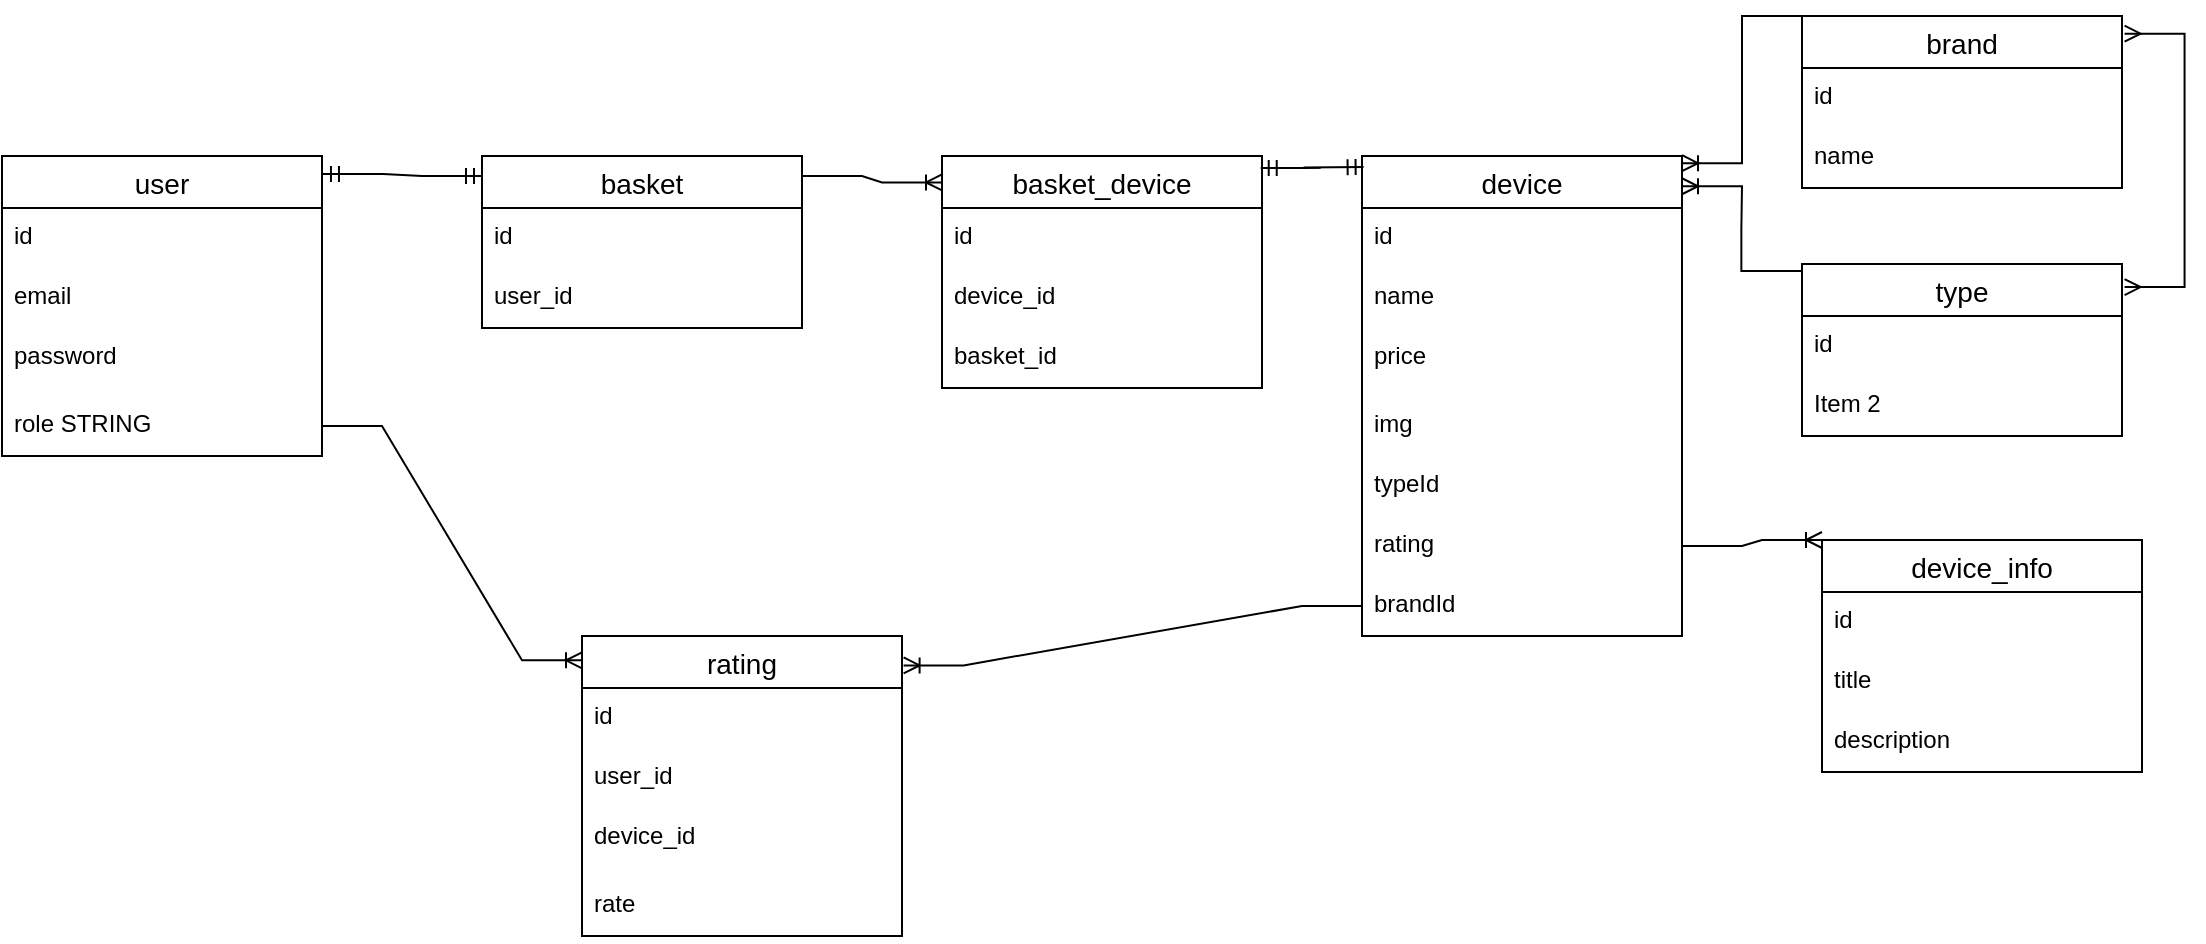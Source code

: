 <mxfile version="20.8.20" type="device"><diagram name="Page-1" id="eZ1cLAnKt54xU50CmGtb"><mxGraphModel dx="1195" dy="637" grid="1" gridSize="10" guides="1" tooltips="1" connect="1" arrows="1" fold="1" page="1" pageScale="1" pageWidth="850" pageHeight="1100" math="0" shadow="0"><root><mxCell id="0"/><mxCell id="1" parent="0"/><mxCell id="3CNMQdNNEGBCLPCet5sQ-1" value="user" style="swimlane;fontStyle=0;childLayout=stackLayout;horizontal=1;startSize=26;horizontalStack=0;resizeParent=1;resizeParentMax=0;resizeLast=0;collapsible=1;marginBottom=0;align=center;fontSize=14;" vertex="1" parent="1"><mxGeometry x="20" y="300" width="160" height="150" as="geometry"/></mxCell><mxCell id="3CNMQdNNEGBCLPCet5sQ-2" value="id" style="text;strokeColor=none;fillColor=none;spacingLeft=4;spacingRight=4;overflow=hidden;rotatable=0;points=[[0,0.5],[1,0.5]];portConstraint=eastwest;fontSize=12;" vertex="1" parent="3CNMQdNNEGBCLPCet5sQ-1"><mxGeometry y="26" width="160" height="30" as="geometry"/></mxCell><mxCell id="3CNMQdNNEGBCLPCet5sQ-3" value="email" style="text;strokeColor=none;fillColor=none;spacingLeft=4;spacingRight=4;overflow=hidden;rotatable=0;points=[[0,0.5],[1,0.5]];portConstraint=eastwest;fontSize=12;" vertex="1" parent="3CNMQdNNEGBCLPCet5sQ-1"><mxGeometry y="56" width="160" height="30" as="geometry"/></mxCell><mxCell id="3CNMQdNNEGBCLPCet5sQ-4" value="password" style="text;strokeColor=none;fillColor=none;spacingLeft=4;spacingRight=4;overflow=hidden;rotatable=0;points=[[0,0.5],[1,0.5]];portConstraint=eastwest;fontSize=12;" vertex="1" parent="3CNMQdNNEGBCLPCet5sQ-1"><mxGeometry y="86" width="160" height="34" as="geometry"/></mxCell><mxCell id="3CNMQdNNEGBCLPCet5sQ-5" value="role STRING" style="text;strokeColor=none;fillColor=none;spacingLeft=4;spacingRight=4;overflow=hidden;rotatable=0;points=[[0,0.5],[1,0.5]];portConstraint=eastwest;fontSize=12;" vertex="1" parent="3CNMQdNNEGBCLPCet5sQ-1"><mxGeometry y="120" width="160" height="30" as="geometry"/></mxCell><mxCell id="3CNMQdNNEGBCLPCet5sQ-6" value="basket" style="swimlane;fontStyle=0;childLayout=stackLayout;horizontal=1;startSize=26;horizontalStack=0;resizeParent=1;resizeParentMax=0;resizeLast=0;collapsible=1;marginBottom=0;align=center;fontSize=14;" vertex="1" parent="1"><mxGeometry x="260" y="300" width="160" height="86" as="geometry"/></mxCell><mxCell id="3CNMQdNNEGBCLPCet5sQ-7" value="id" style="text;strokeColor=none;fillColor=none;spacingLeft=4;spacingRight=4;overflow=hidden;rotatable=0;points=[[0,0.5],[1,0.5]];portConstraint=eastwest;fontSize=12;" vertex="1" parent="3CNMQdNNEGBCLPCet5sQ-6"><mxGeometry y="26" width="160" height="30" as="geometry"/></mxCell><mxCell id="3CNMQdNNEGBCLPCet5sQ-8" value="user_id" style="text;strokeColor=none;fillColor=none;spacingLeft=4;spacingRight=4;overflow=hidden;rotatable=0;points=[[0,0.5],[1,0.5]];portConstraint=eastwest;fontSize=12;" vertex="1" parent="3CNMQdNNEGBCLPCet5sQ-6"><mxGeometry y="56" width="160" height="30" as="geometry"/></mxCell><mxCell id="3CNMQdNNEGBCLPCet5sQ-10" value="" style="edgeStyle=entityRelationEdgeStyle;fontSize=12;html=1;endArrow=ERmandOne;startArrow=ERmandOne;rounded=0;entryX=0;entryY=0.116;entryDx=0;entryDy=0;entryPerimeter=0;exitX=1.003;exitY=0.06;exitDx=0;exitDy=0;exitPerimeter=0;" edge="1" parent="1" source="3CNMQdNNEGBCLPCet5sQ-1" target="3CNMQdNNEGBCLPCet5sQ-6"><mxGeometry width="100" height="100" relative="1" as="geometry"><mxPoint x="580" y="470" as="sourcePoint"/><mxPoint x="680" y="370" as="targetPoint"/></mxGeometry></mxCell><mxCell id="3CNMQdNNEGBCLPCet5sQ-11" value="device" style="swimlane;fontStyle=0;childLayout=stackLayout;horizontal=1;startSize=26;horizontalStack=0;resizeParent=1;resizeParentMax=0;resizeLast=0;collapsible=1;marginBottom=0;align=center;fontSize=14;" vertex="1" parent="1"><mxGeometry x="700" y="300" width="160" height="240" as="geometry"/></mxCell><mxCell id="3CNMQdNNEGBCLPCet5sQ-12" value="id" style="text;strokeColor=none;fillColor=none;spacingLeft=4;spacingRight=4;overflow=hidden;rotatable=0;points=[[0,0.5],[1,0.5]];portConstraint=eastwest;fontSize=12;" vertex="1" parent="3CNMQdNNEGBCLPCet5sQ-11"><mxGeometry y="26" width="160" height="30" as="geometry"/></mxCell><mxCell id="3CNMQdNNEGBCLPCet5sQ-13" value="name" style="text;strokeColor=none;fillColor=none;spacingLeft=4;spacingRight=4;overflow=hidden;rotatable=0;points=[[0,0.5],[1,0.5]];portConstraint=eastwest;fontSize=12;" vertex="1" parent="3CNMQdNNEGBCLPCet5sQ-11"><mxGeometry y="56" width="160" height="30" as="geometry"/></mxCell><mxCell id="3CNMQdNNEGBCLPCet5sQ-14" value="price" style="text;strokeColor=none;fillColor=none;spacingLeft=4;spacingRight=4;overflow=hidden;rotatable=0;points=[[0,0.5],[1,0.5]];portConstraint=eastwest;fontSize=12;" vertex="1" parent="3CNMQdNNEGBCLPCet5sQ-11"><mxGeometry y="86" width="160" height="34" as="geometry"/></mxCell><mxCell id="3CNMQdNNEGBCLPCet5sQ-16" value="img" style="text;strokeColor=none;fillColor=none;spacingLeft=4;spacingRight=4;overflow=hidden;rotatable=0;points=[[0,0.5],[1,0.5]];portConstraint=eastwest;fontSize=12;" vertex="1" parent="3CNMQdNNEGBCLPCet5sQ-11"><mxGeometry y="120" width="160" height="30" as="geometry"/></mxCell><mxCell id="3CNMQdNNEGBCLPCet5sQ-17" value="typeId" style="text;strokeColor=none;fillColor=none;spacingLeft=4;spacingRight=4;overflow=hidden;rotatable=0;points=[[0,0.5],[1,0.5]];portConstraint=eastwest;fontSize=12;" vertex="1" parent="3CNMQdNNEGBCLPCet5sQ-11"><mxGeometry y="150" width="160" height="30" as="geometry"/></mxCell><mxCell id="3CNMQdNNEGBCLPCet5sQ-15" value="rating" style="text;strokeColor=none;fillColor=none;spacingLeft=4;spacingRight=4;overflow=hidden;rotatable=0;points=[[0,0.5],[1,0.5]];portConstraint=eastwest;fontSize=12;" vertex="1" parent="3CNMQdNNEGBCLPCet5sQ-11"><mxGeometry y="180" width="160" height="30" as="geometry"/></mxCell><mxCell id="3CNMQdNNEGBCLPCet5sQ-18" value="brandId" style="text;strokeColor=none;fillColor=none;spacingLeft=4;spacingRight=4;overflow=hidden;rotatable=0;points=[[0,0.5],[1,0.5]];portConstraint=eastwest;fontSize=12;" vertex="1" parent="3CNMQdNNEGBCLPCet5sQ-11"><mxGeometry y="210" width="160" height="30" as="geometry"/></mxCell><mxCell id="3CNMQdNNEGBCLPCet5sQ-20" value="type" style="swimlane;fontStyle=0;childLayout=stackLayout;horizontal=1;startSize=26;horizontalStack=0;resizeParent=1;resizeParentMax=0;resizeLast=0;collapsible=1;marginBottom=0;align=center;fontSize=14;" vertex="1" parent="1"><mxGeometry x="920" y="354" width="160" height="86" as="geometry"/></mxCell><mxCell id="3CNMQdNNEGBCLPCet5sQ-21" value="id" style="text;strokeColor=none;fillColor=none;spacingLeft=4;spacingRight=4;overflow=hidden;rotatable=0;points=[[0,0.5],[1,0.5]];portConstraint=eastwest;fontSize=12;" vertex="1" parent="3CNMQdNNEGBCLPCet5sQ-20"><mxGeometry y="26" width="160" height="30" as="geometry"/></mxCell><mxCell id="3CNMQdNNEGBCLPCet5sQ-22" value="Item 2" style="text;strokeColor=none;fillColor=none;spacingLeft=4;spacingRight=4;overflow=hidden;rotatable=0;points=[[0,0.5],[1,0.5]];portConstraint=eastwest;fontSize=12;" vertex="1" parent="3CNMQdNNEGBCLPCet5sQ-20"><mxGeometry y="56" width="160" height="30" as="geometry"/></mxCell><mxCell id="3CNMQdNNEGBCLPCet5sQ-50" value="brand" style="swimlane;fontStyle=0;childLayout=stackLayout;horizontal=1;startSize=26;horizontalStack=0;resizeParent=1;resizeParentMax=0;resizeLast=0;collapsible=1;marginBottom=0;align=center;fontSize=14;" vertex="1" parent="1"><mxGeometry x="920" y="230" width="160" height="86" as="geometry"/></mxCell><mxCell id="3CNMQdNNEGBCLPCet5sQ-51" value="id" style="text;strokeColor=none;fillColor=none;spacingLeft=4;spacingRight=4;overflow=hidden;rotatable=0;points=[[0,0.5],[1,0.5]];portConstraint=eastwest;fontSize=12;" vertex="1" parent="3CNMQdNNEGBCLPCet5sQ-50"><mxGeometry y="26" width="160" height="30" as="geometry"/></mxCell><mxCell id="3CNMQdNNEGBCLPCet5sQ-52" value="name" style="text;strokeColor=none;fillColor=none;spacingLeft=4;spacingRight=4;overflow=hidden;rotatable=0;points=[[0,0.5],[1,0.5]];portConstraint=eastwest;fontSize=12;" vertex="1" parent="3CNMQdNNEGBCLPCet5sQ-50"><mxGeometry y="56" width="160" height="30" as="geometry"/></mxCell><mxCell id="3CNMQdNNEGBCLPCet5sQ-55" value="" style="edgeStyle=entityRelationEdgeStyle;fontSize=12;html=1;endArrow=ERoneToMany;rounded=0;exitX=-0.002;exitY=0.04;exitDx=0;exitDy=0;exitPerimeter=0;entryX=1;entryY=0.063;entryDx=0;entryDy=0;entryPerimeter=0;" edge="1" parent="1" source="3CNMQdNNEGBCLPCet5sQ-20" target="3CNMQdNNEGBCLPCet5sQ-11"><mxGeometry width="100" height="100" relative="1" as="geometry"><mxPoint x="190" y="160" as="sourcePoint"/><mxPoint x="220" y="230" as="targetPoint"/></mxGeometry></mxCell><mxCell id="3CNMQdNNEGBCLPCet5sQ-56" value="" style="edgeStyle=entityRelationEdgeStyle;fontSize=12;html=1;endArrow=ERoneToMany;rounded=0;exitX=0;exitY=0;exitDx=0;exitDy=0;entryX=1;entryY=0.015;entryDx=0;entryDy=0;entryPerimeter=0;" edge="1" parent="1" source="3CNMQdNNEGBCLPCet5sQ-50" target="3CNMQdNNEGBCLPCet5sQ-11"><mxGeometry width="100" height="100" relative="1" as="geometry"><mxPoint x="190" y="160" as="sourcePoint"/><mxPoint x="290" y="60" as="targetPoint"/></mxGeometry></mxCell><mxCell id="3CNMQdNNEGBCLPCet5sQ-58" value="device_info" style="swimlane;fontStyle=0;childLayout=stackLayout;horizontal=1;startSize=26;horizontalStack=0;resizeParent=1;resizeParentMax=0;resizeLast=0;collapsible=1;marginBottom=0;align=center;fontSize=14;" vertex="1" parent="1"><mxGeometry x="930" y="492" width="160" height="116" as="geometry"/></mxCell><mxCell id="3CNMQdNNEGBCLPCet5sQ-59" value="id" style="text;strokeColor=none;fillColor=none;spacingLeft=4;spacingRight=4;overflow=hidden;rotatable=0;points=[[0,0.5],[1,0.5]];portConstraint=eastwest;fontSize=12;" vertex="1" parent="3CNMQdNNEGBCLPCet5sQ-58"><mxGeometry y="26" width="160" height="30" as="geometry"/></mxCell><mxCell id="3CNMQdNNEGBCLPCet5sQ-60" value="title" style="text;strokeColor=none;fillColor=none;spacingLeft=4;spacingRight=4;overflow=hidden;rotatable=0;points=[[0,0.5],[1,0.5]];portConstraint=eastwest;fontSize=12;" vertex="1" parent="3CNMQdNNEGBCLPCet5sQ-58"><mxGeometry y="56" width="160" height="30" as="geometry"/></mxCell><mxCell id="3CNMQdNNEGBCLPCet5sQ-61" value="description" style="text;strokeColor=none;fillColor=none;spacingLeft=4;spacingRight=4;overflow=hidden;rotatable=0;points=[[0,0.5],[1,0.5]];portConstraint=eastwest;fontSize=12;" vertex="1" parent="3CNMQdNNEGBCLPCet5sQ-58"><mxGeometry y="86" width="160" height="30" as="geometry"/></mxCell><mxCell id="3CNMQdNNEGBCLPCet5sQ-62" value="" style="edgeStyle=entityRelationEdgeStyle;fontSize=12;html=1;endArrow=ERoneToMany;rounded=0;exitX=1;exitY=0.5;exitDx=0;exitDy=0;entryX=0;entryY=0;entryDx=0;entryDy=0;" edge="1" parent="1" source="3CNMQdNNEGBCLPCet5sQ-15" target="3CNMQdNNEGBCLPCet5sQ-58"><mxGeometry width="100" height="100" relative="1" as="geometry"><mxPoint x="240" y="250" as="sourcePoint"/><mxPoint x="340" y="150" as="targetPoint"/></mxGeometry></mxCell><mxCell id="3CNMQdNNEGBCLPCet5sQ-63" value="basket_device" style="swimlane;fontStyle=0;childLayout=stackLayout;horizontal=1;startSize=26;horizontalStack=0;resizeParent=1;resizeParentMax=0;resizeLast=0;collapsible=1;marginBottom=0;align=center;fontSize=14;" vertex="1" parent="1"><mxGeometry x="490" y="300" width="160" height="116" as="geometry"/></mxCell><mxCell id="3CNMQdNNEGBCLPCet5sQ-64" value="id" style="text;strokeColor=none;fillColor=none;spacingLeft=4;spacingRight=4;overflow=hidden;rotatable=0;points=[[0,0.5],[1,0.5]];portConstraint=eastwest;fontSize=12;" vertex="1" parent="3CNMQdNNEGBCLPCet5sQ-63"><mxGeometry y="26" width="160" height="30" as="geometry"/></mxCell><mxCell id="3CNMQdNNEGBCLPCet5sQ-65" value="device_id" style="text;strokeColor=none;fillColor=none;spacingLeft=4;spacingRight=4;overflow=hidden;rotatable=0;points=[[0,0.5],[1,0.5]];portConstraint=eastwest;fontSize=12;" vertex="1" parent="3CNMQdNNEGBCLPCet5sQ-63"><mxGeometry y="56" width="160" height="30" as="geometry"/></mxCell><mxCell id="3CNMQdNNEGBCLPCet5sQ-66" value="basket_id" style="text;strokeColor=none;fillColor=none;spacingLeft=4;spacingRight=4;overflow=hidden;rotatable=0;points=[[0,0.5],[1,0.5]];portConstraint=eastwest;fontSize=12;" vertex="1" parent="3CNMQdNNEGBCLPCet5sQ-63"><mxGeometry y="86" width="160" height="30" as="geometry"/></mxCell><mxCell id="3CNMQdNNEGBCLPCet5sQ-67" value="" style="edgeStyle=entityRelationEdgeStyle;fontSize=12;html=1;endArrow=ERoneToMany;rounded=0;exitX=1;exitY=0.116;exitDx=0;exitDy=0;exitPerimeter=0;entryX=0;entryY=0.114;entryDx=0;entryDy=0;entryPerimeter=0;" edge="1" parent="1" source="3CNMQdNNEGBCLPCet5sQ-6" target="3CNMQdNNEGBCLPCet5sQ-63"><mxGeometry width="100" height="100" relative="1" as="geometry"><mxPoint x="420" y="510" as="sourcePoint"/><mxPoint x="520" y="410" as="targetPoint"/></mxGeometry></mxCell><mxCell id="3CNMQdNNEGBCLPCet5sQ-69" value="" style="edgeStyle=entityRelationEdgeStyle;fontSize=12;html=1;endArrow=ERmandOne;startArrow=ERmandOne;rounded=0;entryX=0.005;entryY=0.023;entryDx=0;entryDy=0;entryPerimeter=0;exitX=0.996;exitY=0.052;exitDx=0;exitDy=0;exitPerimeter=0;" edge="1" parent="1" source="3CNMQdNNEGBCLPCet5sQ-63" target="3CNMQdNNEGBCLPCet5sQ-11"><mxGeometry width="100" height="100" relative="1" as="geometry"><mxPoint x="600" y="390" as="sourcePoint"/><mxPoint x="700" y="290" as="targetPoint"/></mxGeometry></mxCell><mxCell id="3CNMQdNNEGBCLPCet5sQ-70" value="" style="edgeStyle=entityRelationEdgeStyle;fontSize=12;html=1;endArrow=ERmany;startArrow=ERmany;rounded=0;exitX=1.008;exitY=0.134;exitDx=0;exitDy=0;exitPerimeter=0;entryX=1.008;entryY=0.103;entryDx=0;entryDy=0;entryPerimeter=0;" edge="1" parent="1" source="3CNMQdNNEGBCLPCet5sQ-20" target="3CNMQdNNEGBCLPCet5sQ-50"><mxGeometry width="100" height="100" relative="1" as="geometry"><mxPoint x="1000" y="350" as="sourcePoint"/><mxPoint x="1100" y="250" as="targetPoint"/></mxGeometry></mxCell><mxCell id="3CNMQdNNEGBCLPCet5sQ-71" value="rating" style="swimlane;fontStyle=0;childLayout=stackLayout;horizontal=1;startSize=26;horizontalStack=0;resizeParent=1;resizeParentMax=0;resizeLast=0;collapsible=1;marginBottom=0;align=center;fontSize=14;" vertex="1" parent="1"><mxGeometry x="310" y="540" width="160" height="150" as="geometry"/></mxCell><mxCell id="3CNMQdNNEGBCLPCet5sQ-72" value="id" style="text;strokeColor=none;fillColor=none;spacingLeft=4;spacingRight=4;overflow=hidden;rotatable=0;points=[[0,0.5],[1,0.5]];portConstraint=eastwest;fontSize=12;" vertex="1" parent="3CNMQdNNEGBCLPCet5sQ-71"><mxGeometry y="26" width="160" height="30" as="geometry"/></mxCell><mxCell id="3CNMQdNNEGBCLPCet5sQ-73" value="user_id" style="text;strokeColor=none;fillColor=none;spacingLeft=4;spacingRight=4;overflow=hidden;rotatable=0;points=[[0,0.5],[1,0.5]];portConstraint=eastwest;fontSize=12;" vertex="1" parent="3CNMQdNNEGBCLPCet5sQ-71"><mxGeometry y="56" width="160" height="30" as="geometry"/></mxCell><mxCell id="3CNMQdNNEGBCLPCet5sQ-74" value="device_id" style="text;strokeColor=none;fillColor=none;spacingLeft=4;spacingRight=4;overflow=hidden;rotatable=0;points=[[0,0.5],[1,0.5]];portConstraint=eastwest;fontSize=12;" vertex="1" parent="3CNMQdNNEGBCLPCet5sQ-71"><mxGeometry y="86" width="160" height="34" as="geometry"/></mxCell><mxCell id="3CNMQdNNEGBCLPCet5sQ-75" value="rate" style="text;strokeColor=none;fillColor=none;spacingLeft=4;spacingRight=4;overflow=hidden;rotatable=0;points=[[0,0.5],[1,0.5]];portConstraint=eastwest;fontSize=12;" vertex="1" parent="3CNMQdNNEGBCLPCet5sQ-71"><mxGeometry y="120" width="160" height="30" as="geometry"/></mxCell><mxCell id="3CNMQdNNEGBCLPCet5sQ-76" value="" style="edgeStyle=entityRelationEdgeStyle;fontSize=12;html=1;endArrow=ERoneToMany;rounded=0;exitX=1;exitY=0.5;exitDx=0;exitDy=0;entryX=0;entryY=0.081;entryDx=0;entryDy=0;entryPerimeter=0;" edge="1" parent="1" source="3CNMQdNNEGBCLPCet5sQ-5" target="3CNMQdNNEGBCLPCet5sQ-71"><mxGeometry width="100" height="100" relative="1" as="geometry"><mxPoint x="520" y="610" as="sourcePoint"/><mxPoint x="620" y="510" as="targetPoint"/></mxGeometry></mxCell><mxCell id="3CNMQdNNEGBCLPCet5sQ-77" value="" style="edgeStyle=entityRelationEdgeStyle;fontSize=12;html=1;endArrow=ERoneToMany;rounded=0;entryX=1.005;entryY=0.098;entryDx=0;entryDy=0;entryPerimeter=0;exitX=0;exitY=0.5;exitDx=0;exitDy=0;" edge="1" parent="1" source="3CNMQdNNEGBCLPCet5sQ-18" target="3CNMQdNNEGBCLPCet5sQ-71"><mxGeometry width="100" height="100" relative="1" as="geometry"><mxPoint x="660" y="460" as="sourcePoint"/><mxPoint x="620" y="510" as="targetPoint"/></mxGeometry></mxCell></root></mxGraphModel></diagram></mxfile>